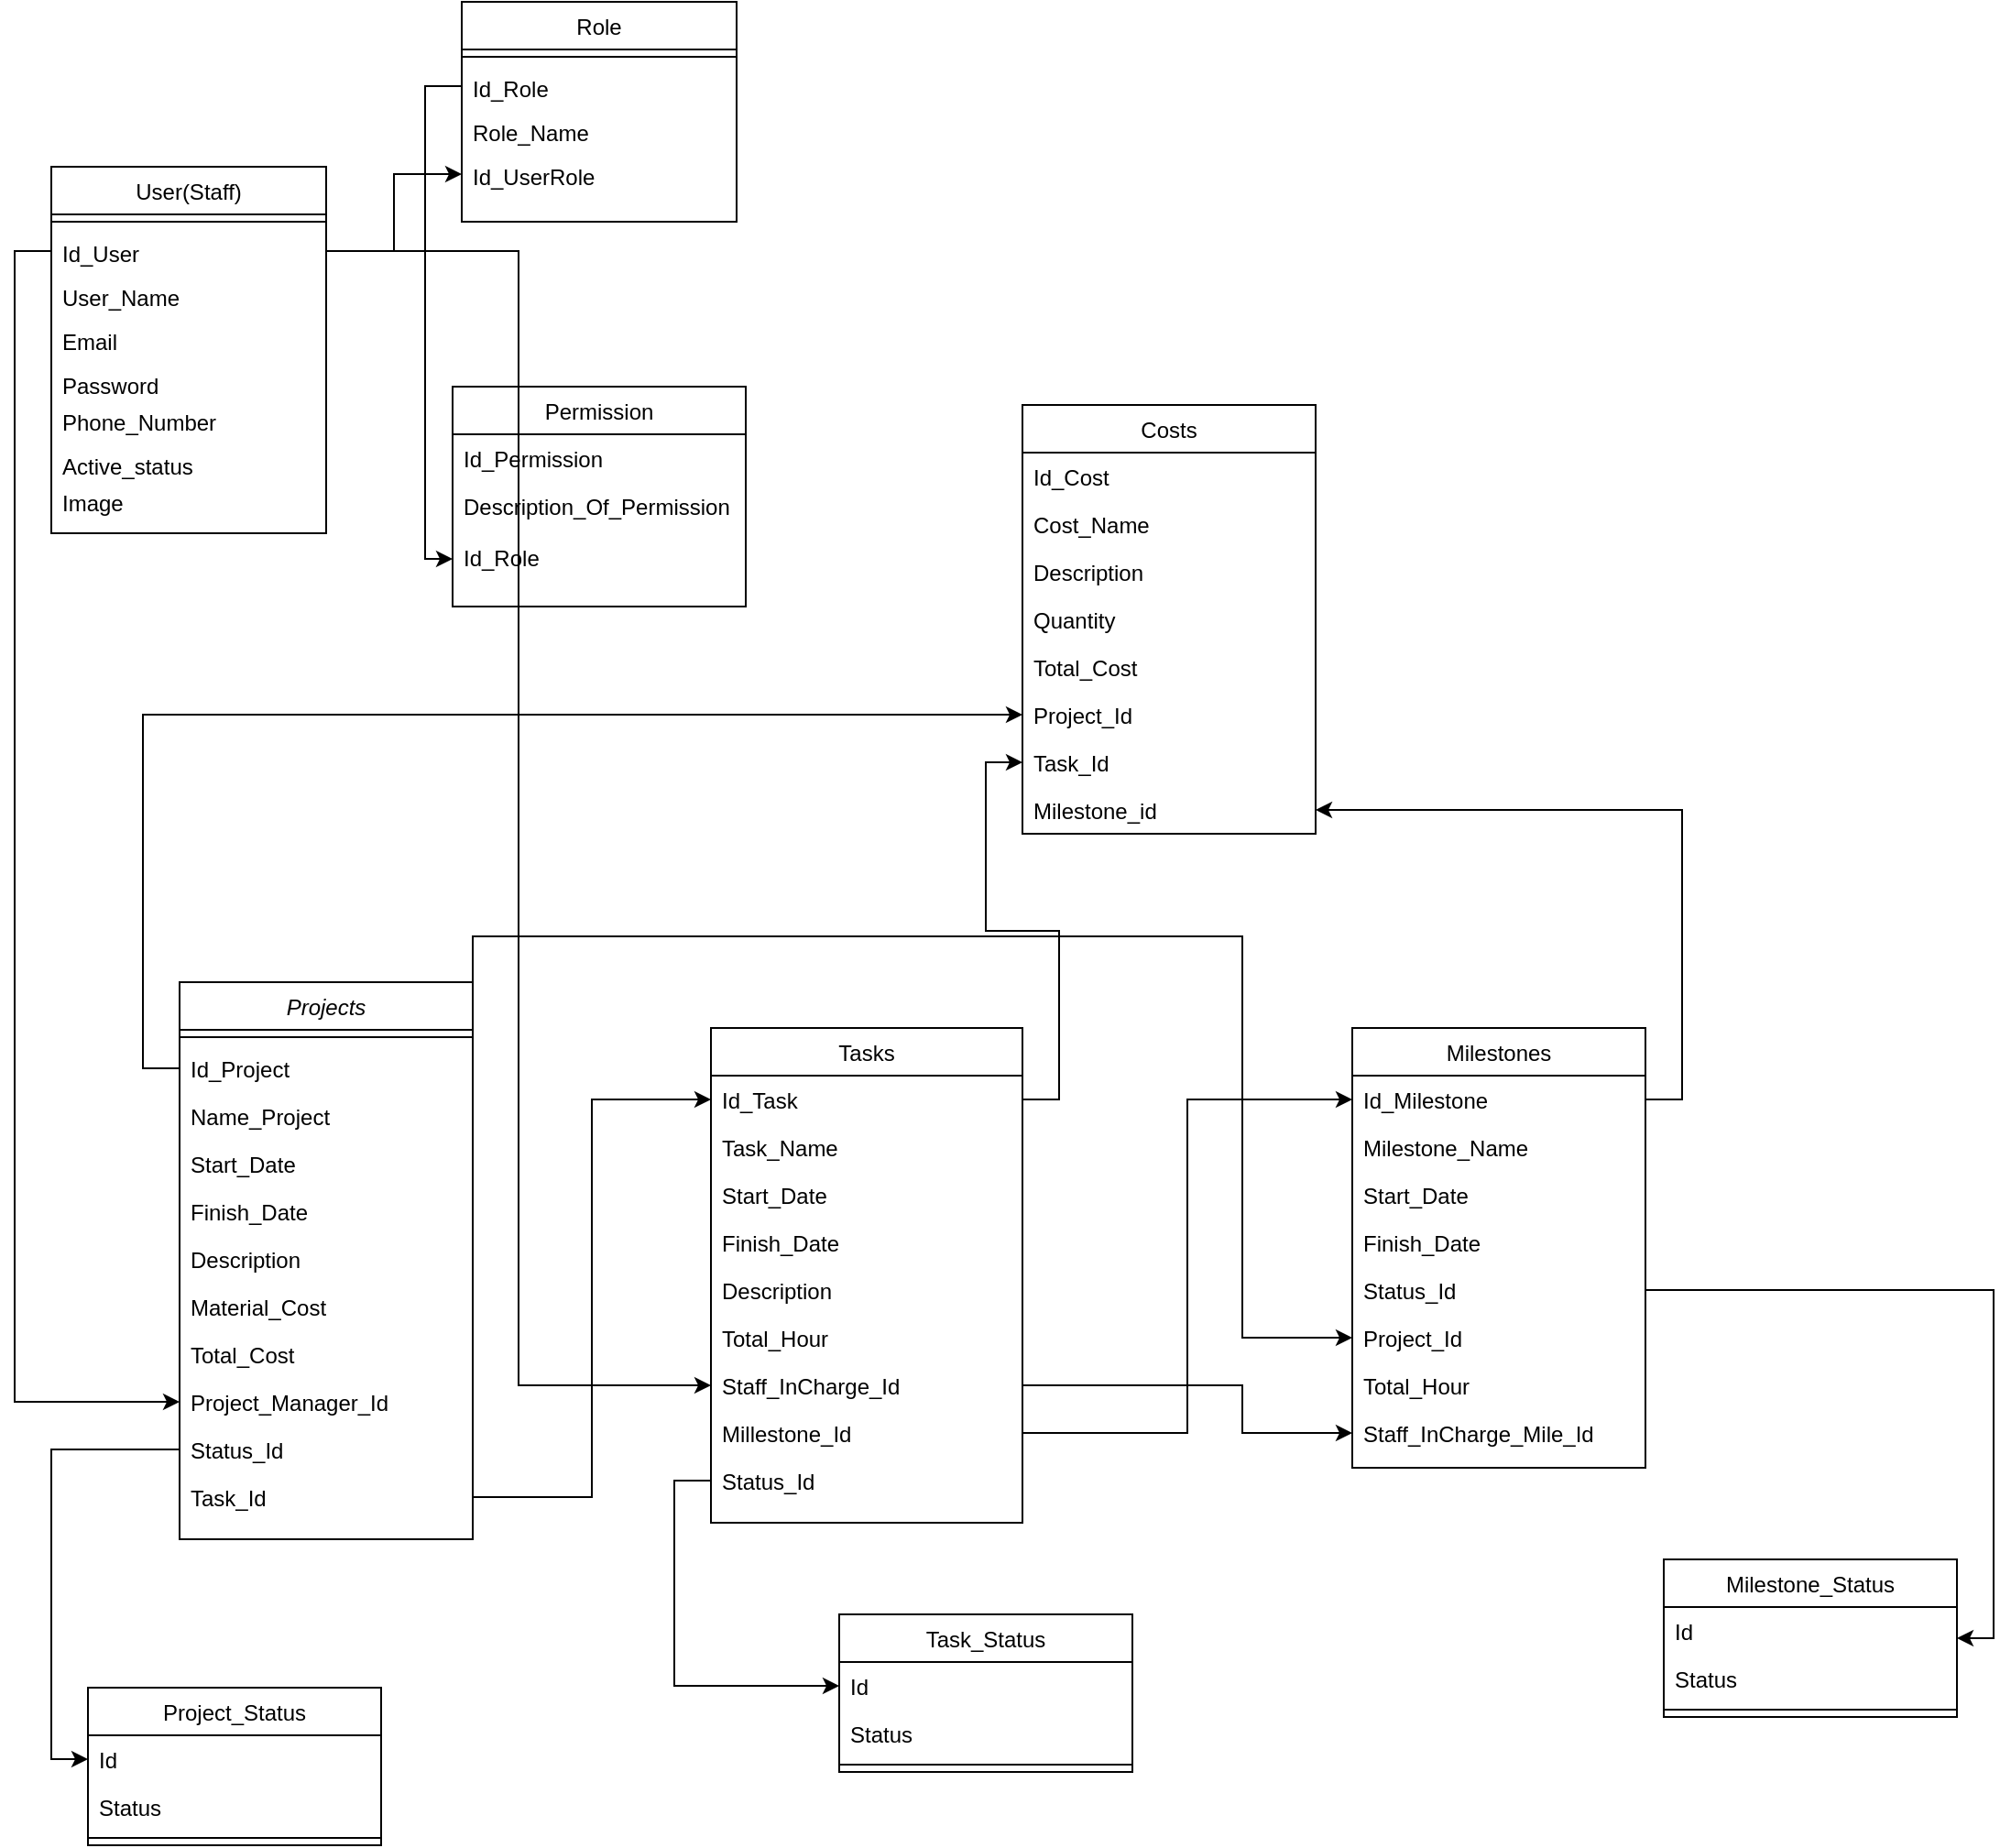 <mxfile version="20.8.20" type="github">
  <diagram id="C5RBs43oDa-KdzZeNtuy" name="Page-1">
    <mxGraphModel dx="1193" dy="779" grid="1" gridSize="10" guides="1" tooltips="1" connect="1" arrows="1" fold="1" page="1" pageScale="1" pageWidth="827" pageHeight="1169" math="0" shadow="0">
      <root>
        <mxCell id="WIyWlLk6GJQsqaUBKTNV-0" />
        <mxCell id="WIyWlLk6GJQsqaUBKTNV-1" parent="WIyWlLk6GJQsqaUBKTNV-0" />
        <mxCell id="zkfFHV4jXpPFQw0GAbJ--0" value="Projects" style="swimlane;fontStyle=2;align=center;verticalAlign=top;childLayout=stackLayout;horizontal=1;startSize=26;horizontalStack=0;resizeParent=1;resizeLast=0;collapsible=1;marginBottom=0;rounded=0;shadow=0;strokeWidth=1;" parent="WIyWlLk6GJQsqaUBKTNV-1" vertex="1">
          <mxGeometry x="110" y="585" width="160" height="304" as="geometry">
            <mxRectangle x="230" y="140" width="160" height="26" as="alternateBounds" />
          </mxGeometry>
        </mxCell>
        <mxCell id="zkfFHV4jXpPFQw0GAbJ--4" value="" style="line;html=1;strokeWidth=1;align=left;verticalAlign=middle;spacingTop=-1;spacingLeft=3;spacingRight=3;rotatable=0;labelPosition=right;points=[];portConstraint=eastwest;" parent="zkfFHV4jXpPFQw0GAbJ--0" vertex="1">
          <mxGeometry y="26" width="160" height="8" as="geometry" />
        </mxCell>
        <mxCell id="zkfFHV4jXpPFQw0GAbJ--5" value="Id_Project&#xa;" style="text;align=left;verticalAlign=top;spacingLeft=4;spacingRight=4;overflow=hidden;rotatable=0;points=[[0,0.5],[1,0.5]];portConstraint=eastwest;" parent="zkfFHV4jXpPFQw0GAbJ--0" vertex="1">
          <mxGeometry y="34" width="160" height="26" as="geometry" />
        </mxCell>
        <mxCell id="kWdFiJYXS9RgGYIFdmxV-0" value="Name_Project" style="text;align=left;verticalAlign=top;spacingLeft=4;spacingRight=4;overflow=hidden;rotatable=0;points=[[0,0.5],[1,0.5]];portConstraint=eastwest;" vertex="1" parent="zkfFHV4jXpPFQw0GAbJ--0">
          <mxGeometry y="60" width="160" height="26" as="geometry" />
        </mxCell>
        <mxCell id="kWdFiJYXS9RgGYIFdmxV-1" value="Start_Date" style="text;align=left;verticalAlign=top;spacingLeft=4;spacingRight=4;overflow=hidden;rotatable=0;points=[[0,0.5],[1,0.5]];portConstraint=eastwest;" vertex="1" parent="zkfFHV4jXpPFQw0GAbJ--0">
          <mxGeometry y="86" width="160" height="26" as="geometry" />
        </mxCell>
        <mxCell id="kWdFiJYXS9RgGYIFdmxV-4" value="Finish_Date" style="text;align=left;verticalAlign=top;spacingLeft=4;spacingRight=4;overflow=hidden;rotatable=0;points=[[0,0.5],[1,0.5]];portConstraint=eastwest;" vertex="1" parent="zkfFHV4jXpPFQw0GAbJ--0">
          <mxGeometry y="112" width="160" height="26" as="geometry" />
        </mxCell>
        <mxCell id="kWdFiJYXS9RgGYIFdmxV-20" value="Description&#xa;" style="text;align=left;verticalAlign=top;spacingLeft=4;spacingRight=4;overflow=hidden;rotatable=0;points=[[0,0.5],[1,0.5]];portConstraint=eastwest;" vertex="1" parent="zkfFHV4jXpPFQw0GAbJ--0">
          <mxGeometry y="138" width="160" height="26" as="geometry" />
        </mxCell>
        <mxCell id="kWdFiJYXS9RgGYIFdmxV-53" value="Material_Cost" style="text;align=left;verticalAlign=top;spacingLeft=4;spacingRight=4;overflow=hidden;rotatable=0;points=[[0,0.5],[1,0.5]];portConstraint=eastwest;" vertex="1" parent="zkfFHV4jXpPFQw0GAbJ--0">
          <mxGeometry y="164" width="160" height="26" as="geometry" />
        </mxCell>
        <mxCell id="kWdFiJYXS9RgGYIFdmxV-47" value="Total_Cost" style="text;align=left;verticalAlign=top;spacingLeft=4;spacingRight=4;overflow=hidden;rotatable=0;points=[[0,0.5],[1,0.5]];portConstraint=eastwest;" vertex="1" parent="zkfFHV4jXpPFQw0GAbJ--0">
          <mxGeometry y="190" width="160" height="26" as="geometry" />
        </mxCell>
        <mxCell id="kWdFiJYXS9RgGYIFdmxV-3" value="Project_Manager_Id&#xa;" style="text;align=left;verticalAlign=top;spacingLeft=4;spacingRight=4;overflow=hidden;rotatable=0;points=[[0,0.5],[1,0.5]];portConstraint=eastwest;" vertex="1" parent="zkfFHV4jXpPFQw0GAbJ--0">
          <mxGeometry y="216" width="160" height="26" as="geometry" />
        </mxCell>
        <mxCell id="kWdFiJYXS9RgGYIFdmxV-11" value="Status_Id" style="text;align=left;verticalAlign=top;spacingLeft=4;spacingRight=4;overflow=hidden;rotatable=0;points=[[0,0.5],[1,0.5]];portConstraint=eastwest;" vertex="1" parent="zkfFHV4jXpPFQw0GAbJ--0">
          <mxGeometry y="242" width="160" height="26" as="geometry" />
        </mxCell>
        <mxCell id="kWdFiJYXS9RgGYIFdmxV-18" value="Task_Id" style="text;align=left;verticalAlign=top;spacingLeft=4;spacingRight=4;overflow=hidden;rotatable=0;points=[[0,0.5],[1,0.5]];portConstraint=eastwest;" vertex="1" parent="zkfFHV4jXpPFQw0GAbJ--0">
          <mxGeometry y="268" width="160" height="26" as="geometry" />
        </mxCell>
        <mxCell id="zkfFHV4jXpPFQw0GAbJ--13" value="User(Staff)&#xa;" style="swimlane;fontStyle=0;align=center;verticalAlign=top;childLayout=stackLayout;horizontal=1;startSize=26;horizontalStack=0;resizeParent=1;resizeLast=0;collapsible=1;marginBottom=0;rounded=0;shadow=0;strokeWidth=1;" parent="WIyWlLk6GJQsqaUBKTNV-1" vertex="1">
          <mxGeometry x="40" y="140" width="150" height="200" as="geometry">
            <mxRectangle x="340" y="380" width="170" height="26" as="alternateBounds" />
          </mxGeometry>
        </mxCell>
        <mxCell id="zkfFHV4jXpPFQw0GAbJ--15" value="" style="line;html=1;strokeWidth=1;align=left;verticalAlign=middle;spacingTop=-1;spacingLeft=3;spacingRight=3;rotatable=0;labelPosition=right;points=[];portConstraint=eastwest;" parent="zkfFHV4jXpPFQw0GAbJ--13" vertex="1">
          <mxGeometry y="26" width="150" height="8" as="geometry" />
        </mxCell>
        <mxCell id="zkfFHV4jXpPFQw0GAbJ--14" value="Id_User" style="text;align=left;verticalAlign=top;spacingLeft=4;spacingRight=4;overflow=hidden;rotatable=0;points=[[0,0.5],[1,0.5]];portConstraint=eastwest;" parent="zkfFHV4jXpPFQw0GAbJ--13" vertex="1">
          <mxGeometry y="34" width="150" height="24" as="geometry" />
        </mxCell>
        <mxCell id="kWdFiJYXS9RgGYIFdmxV-13" value="User_Name" style="text;align=left;verticalAlign=top;spacingLeft=4;spacingRight=4;overflow=hidden;rotatable=0;points=[[0,0.5],[1,0.5]];portConstraint=eastwest;" vertex="1" parent="zkfFHV4jXpPFQw0GAbJ--13">
          <mxGeometry y="58" width="150" height="24" as="geometry" />
        </mxCell>
        <mxCell id="kWdFiJYXS9RgGYIFdmxV-14" value="Email" style="text;align=left;verticalAlign=top;spacingLeft=4;spacingRight=4;overflow=hidden;rotatable=0;points=[[0,0.5],[1,0.5]];portConstraint=eastwest;" vertex="1" parent="zkfFHV4jXpPFQw0GAbJ--13">
          <mxGeometry y="82" width="150" height="24" as="geometry" />
        </mxCell>
        <mxCell id="kWdFiJYXS9RgGYIFdmxV-46" value="Password&#xa;" style="text;align=left;verticalAlign=top;spacingLeft=4;spacingRight=4;overflow=hidden;rotatable=0;points=[[0,0.5],[1,0.5]];portConstraint=eastwest;" vertex="1" parent="zkfFHV4jXpPFQw0GAbJ--13">
          <mxGeometry y="106" width="150" height="20" as="geometry" />
        </mxCell>
        <mxCell id="kWdFiJYXS9RgGYIFdmxV-15" value="Phone_Number&#xa;" style="text;align=left;verticalAlign=top;spacingLeft=4;spacingRight=4;overflow=hidden;rotatable=0;points=[[0,0.5],[1,0.5]];portConstraint=eastwest;" vertex="1" parent="zkfFHV4jXpPFQw0GAbJ--13">
          <mxGeometry y="126" width="150" height="24" as="geometry" />
        </mxCell>
        <mxCell id="kWdFiJYXS9RgGYIFdmxV-23" value="Active_status&#xa;" style="text;align=left;verticalAlign=top;spacingLeft=4;spacingRight=4;overflow=hidden;rotatable=0;points=[[0,0.5],[1,0.5]];portConstraint=eastwest;" vertex="1" parent="zkfFHV4jXpPFQw0GAbJ--13">
          <mxGeometry y="150" width="150" height="20" as="geometry" />
        </mxCell>
        <mxCell id="kWdFiJYXS9RgGYIFdmxV-45" value="Image" style="text;align=left;verticalAlign=top;spacingLeft=4;spacingRight=4;overflow=hidden;rotatable=0;points=[[0,0.5],[1,0.5]];portConstraint=eastwest;" vertex="1" parent="zkfFHV4jXpPFQw0GAbJ--13">
          <mxGeometry y="170" width="150" height="20" as="geometry" />
        </mxCell>
        <mxCell id="zkfFHV4jXpPFQw0GAbJ--17" value="Tasks&#xa;" style="swimlane;fontStyle=0;align=center;verticalAlign=top;childLayout=stackLayout;horizontal=1;startSize=26;horizontalStack=0;resizeParent=1;resizeLast=0;collapsible=1;marginBottom=0;rounded=0;shadow=0;strokeWidth=1;" parent="WIyWlLk6GJQsqaUBKTNV-1" vertex="1">
          <mxGeometry x="400" y="610" width="170" height="270" as="geometry">
            <mxRectangle x="550" y="140" width="160" height="26" as="alternateBounds" />
          </mxGeometry>
        </mxCell>
        <mxCell id="zkfFHV4jXpPFQw0GAbJ--18" value="Id_Task&#xa;" style="text;align=left;verticalAlign=top;spacingLeft=4;spacingRight=4;overflow=hidden;rotatable=0;points=[[0,0.5],[1,0.5]];portConstraint=eastwest;" parent="zkfFHV4jXpPFQw0GAbJ--17" vertex="1">
          <mxGeometry y="26" width="170" height="26" as="geometry" />
        </mxCell>
        <mxCell id="zkfFHV4jXpPFQw0GAbJ--19" value="Task_Name" style="text;align=left;verticalAlign=top;spacingLeft=4;spacingRight=4;overflow=hidden;rotatable=0;points=[[0,0.5],[1,0.5]];portConstraint=eastwest;rounded=0;shadow=0;html=0;" parent="zkfFHV4jXpPFQw0GAbJ--17" vertex="1">
          <mxGeometry y="52" width="170" height="26" as="geometry" />
        </mxCell>
        <mxCell id="zkfFHV4jXpPFQw0GAbJ--24" value="Start_Date" style="text;align=left;verticalAlign=top;spacingLeft=4;spacingRight=4;overflow=hidden;rotatable=0;points=[[0,0.5],[1,0.5]];portConstraint=eastwest;" parent="zkfFHV4jXpPFQw0GAbJ--17" vertex="1">
          <mxGeometry y="78" width="170" height="26" as="geometry" />
        </mxCell>
        <mxCell id="zkfFHV4jXpPFQw0GAbJ--25" value="Finish_Date" style="text;align=left;verticalAlign=top;spacingLeft=4;spacingRight=4;overflow=hidden;rotatable=0;points=[[0,0.5],[1,0.5]];portConstraint=eastwest;" parent="zkfFHV4jXpPFQw0GAbJ--17" vertex="1">
          <mxGeometry y="104" width="170" height="26" as="geometry" />
        </mxCell>
        <mxCell id="kWdFiJYXS9RgGYIFdmxV-19" value="Description&#xa;" style="text;align=left;verticalAlign=top;spacingLeft=4;spacingRight=4;overflow=hidden;rotatable=0;points=[[0,0.5],[1,0.5]];portConstraint=eastwest;" vertex="1" parent="zkfFHV4jXpPFQw0GAbJ--17">
          <mxGeometry y="130" width="170" height="26" as="geometry" />
        </mxCell>
        <mxCell id="kWdFiJYXS9RgGYIFdmxV-51" value="Total_Hour" style="text;align=left;verticalAlign=top;spacingLeft=4;spacingRight=4;overflow=hidden;rotatable=0;points=[[0,0.5],[1,0.5]];portConstraint=eastwest;" vertex="1" parent="zkfFHV4jXpPFQw0GAbJ--17">
          <mxGeometry y="156" width="170" height="26" as="geometry" />
        </mxCell>
        <mxCell id="zkfFHV4jXpPFQw0GAbJ--22" value="Staff_InCharge_Id" style="text;align=left;verticalAlign=top;spacingLeft=4;spacingRight=4;overflow=hidden;rotatable=0;points=[[0,0.5],[1,0.5]];portConstraint=eastwest;rounded=0;shadow=0;html=0;" parent="zkfFHV4jXpPFQw0GAbJ--17" vertex="1">
          <mxGeometry y="182" width="170" height="26" as="geometry" />
        </mxCell>
        <mxCell id="kWdFiJYXS9RgGYIFdmxV-22" value="Millestone_Id" style="text;align=left;verticalAlign=top;spacingLeft=4;spacingRight=4;overflow=hidden;rotatable=0;points=[[0,0.5],[1,0.5]];portConstraint=eastwest;" vertex="1" parent="zkfFHV4jXpPFQw0GAbJ--17">
          <mxGeometry y="208" width="170" height="26" as="geometry" />
        </mxCell>
        <mxCell id="zkfFHV4jXpPFQw0GAbJ--21" value="Status_Id" style="text;align=left;verticalAlign=top;spacingLeft=4;spacingRight=4;overflow=hidden;rotatable=0;points=[[0,0.5],[1,0.5]];portConstraint=eastwest;rounded=0;shadow=0;html=0;" parent="zkfFHV4jXpPFQw0GAbJ--17" vertex="1">
          <mxGeometry y="234" width="170" height="26" as="geometry" />
        </mxCell>
        <mxCell id="kWdFiJYXS9RgGYIFdmxV-5" value="Project_Status" style="swimlane;fontStyle=0;align=center;verticalAlign=top;childLayout=stackLayout;horizontal=1;startSize=26;horizontalStack=0;resizeParent=1;resizeLast=0;collapsible=1;marginBottom=0;rounded=0;shadow=0;strokeWidth=1;" vertex="1" parent="WIyWlLk6GJQsqaUBKTNV-1">
          <mxGeometry x="60" y="970" width="160" height="86" as="geometry">
            <mxRectangle x="130" y="380" width="160" height="26" as="alternateBounds" />
          </mxGeometry>
        </mxCell>
        <mxCell id="kWdFiJYXS9RgGYIFdmxV-6" value="Id" style="text;align=left;verticalAlign=top;spacingLeft=4;spacingRight=4;overflow=hidden;rotatable=0;points=[[0,0.5],[1,0.5]];portConstraint=eastwest;" vertex="1" parent="kWdFiJYXS9RgGYIFdmxV-5">
          <mxGeometry y="26" width="160" height="26" as="geometry" />
        </mxCell>
        <mxCell id="kWdFiJYXS9RgGYIFdmxV-7" value="Status" style="text;align=left;verticalAlign=top;spacingLeft=4;spacingRight=4;overflow=hidden;rotatable=0;points=[[0,0.5],[1,0.5]];portConstraint=eastwest;rounded=0;shadow=0;html=0;" vertex="1" parent="kWdFiJYXS9RgGYIFdmxV-5">
          <mxGeometry y="52" width="160" height="26" as="geometry" />
        </mxCell>
        <mxCell id="kWdFiJYXS9RgGYIFdmxV-8" value="" style="line;html=1;strokeWidth=1;align=left;verticalAlign=middle;spacingTop=-1;spacingLeft=3;spacingRight=3;rotatable=0;labelPosition=right;points=[];portConstraint=eastwest;" vertex="1" parent="kWdFiJYXS9RgGYIFdmxV-5">
          <mxGeometry y="78" width="160" height="8" as="geometry" />
        </mxCell>
        <mxCell id="kWdFiJYXS9RgGYIFdmxV-24" value="Role" style="swimlane;fontStyle=0;align=center;verticalAlign=top;childLayout=stackLayout;horizontal=1;startSize=26;horizontalStack=0;resizeParent=1;resizeLast=0;collapsible=1;marginBottom=0;rounded=0;shadow=0;strokeWidth=1;" vertex="1" parent="WIyWlLk6GJQsqaUBKTNV-1">
          <mxGeometry x="264" y="50" width="150" height="120" as="geometry">
            <mxRectangle x="340" y="380" width="170" height="26" as="alternateBounds" />
          </mxGeometry>
        </mxCell>
        <mxCell id="kWdFiJYXS9RgGYIFdmxV-25" value="" style="line;html=1;strokeWidth=1;align=left;verticalAlign=middle;spacingTop=-1;spacingLeft=3;spacingRight=3;rotatable=0;labelPosition=right;points=[];portConstraint=eastwest;" vertex="1" parent="kWdFiJYXS9RgGYIFdmxV-24">
          <mxGeometry y="26" width="150" height="8" as="geometry" />
        </mxCell>
        <mxCell id="kWdFiJYXS9RgGYIFdmxV-26" value="Id_Role" style="text;align=left;verticalAlign=top;spacingLeft=4;spacingRight=4;overflow=hidden;rotatable=0;points=[[0,0.5],[1,0.5]];portConstraint=eastwest;" vertex="1" parent="kWdFiJYXS9RgGYIFdmxV-24">
          <mxGeometry y="34" width="150" height="24" as="geometry" />
        </mxCell>
        <mxCell id="kWdFiJYXS9RgGYIFdmxV-27" value="Role_Name" style="text;align=left;verticalAlign=top;spacingLeft=4;spacingRight=4;overflow=hidden;rotatable=0;points=[[0,0.5],[1,0.5]];portConstraint=eastwest;" vertex="1" parent="kWdFiJYXS9RgGYIFdmxV-24">
          <mxGeometry y="58" width="150" height="24" as="geometry" />
        </mxCell>
        <mxCell id="kWdFiJYXS9RgGYIFdmxV-28" value="Id_UserRole" style="text;align=left;verticalAlign=top;spacingLeft=4;spacingRight=4;overflow=hidden;rotatable=0;points=[[0,0.5],[1,0.5]];portConstraint=eastwest;" vertex="1" parent="kWdFiJYXS9RgGYIFdmxV-24">
          <mxGeometry y="82" width="150" height="24" as="geometry" />
        </mxCell>
        <mxCell id="kWdFiJYXS9RgGYIFdmxV-39" value="Permission" style="swimlane;fontStyle=0;align=center;verticalAlign=top;childLayout=stackLayout;horizontal=1;startSize=26;horizontalStack=0;resizeParent=1;resizeLast=0;collapsible=1;marginBottom=0;rounded=0;shadow=0;strokeWidth=1;" vertex="1" parent="WIyWlLk6GJQsqaUBKTNV-1">
          <mxGeometry x="259" y="260" width="160" height="120" as="geometry">
            <mxRectangle x="130" y="380" width="160" height="26" as="alternateBounds" />
          </mxGeometry>
        </mxCell>
        <mxCell id="kWdFiJYXS9RgGYIFdmxV-40" value="Id_Permission" style="text;align=left;verticalAlign=top;spacingLeft=4;spacingRight=4;overflow=hidden;rotatable=0;points=[[0,0.5],[1,0.5]];portConstraint=eastwest;" vertex="1" parent="kWdFiJYXS9RgGYIFdmxV-39">
          <mxGeometry y="26" width="160" height="26" as="geometry" />
        </mxCell>
        <mxCell id="kWdFiJYXS9RgGYIFdmxV-41" value="Description_Of_Permission" style="text;align=left;verticalAlign=top;spacingLeft=4;spacingRight=4;overflow=hidden;rotatable=0;points=[[0,0.5],[1,0.5]];portConstraint=eastwest;rounded=0;shadow=0;html=0;" vertex="1" parent="kWdFiJYXS9RgGYIFdmxV-39">
          <mxGeometry y="52" width="160" height="28" as="geometry" />
        </mxCell>
        <mxCell id="kWdFiJYXS9RgGYIFdmxV-43" value="Id_Role&#xa;" style="text;align=left;verticalAlign=top;spacingLeft=4;spacingRight=4;overflow=hidden;rotatable=0;points=[[0,0.5],[1,0.5]];portConstraint=eastwest;rounded=0;shadow=0;html=0;" vertex="1" parent="kWdFiJYXS9RgGYIFdmxV-39">
          <mxGeometry y="80" width="160" height="28" as="geometry" />
        </mxCell>
        <mxCell id="kWdFiJYXS9RgGYIFdmxV-54" value="Milestones" style="swimlane;fontStyle=0;align=center;verticalAlign=top;childLayout=stackLayout;horizontal=1;startSize=26;horizontalStack=0;resizeParent=1;resizeLast=0;collapsible=1;marginBottom=0;rounded=0;shadow=0;strokeWidth=1;" vertex="1" parent="WIyWlLk6GJQsqaUBKTNV-1">
          <mxGeometry x="750" y="610" width="160" height="240" as="geometry">
            <mxRectangle x="130" y="380" width="160" height="26" as="alternateBounds" />
          </mxGeometry>
        </mxCell>
        <mxCell id="kWdFiJYXS9RgGYIFdmxV-55" value="Id_Milestone" style="text;align=left;verticalAlign=top;spacingLeft=4;spacingRight=4;overflow=hidden;rotatable=0;points=[[0,0.5],[1,0.5]];portConstraint=eastwest;" vertex="1" parent="kWdFiJYXS9RgGYIFdmxV-54">
          <mxGeometry y="26" width="160" height="26" as="geometry" />
        </mxCell>
        <mxCell id="kWdFiJYXS9RgGYIFdmxV-56" value="Milestone_Name" style="text;align=left;verticalAlign=top;spacingLeft=4;spacingRight=4;overflow=hidden;rotatable=0;points=[[0,0.5],[1,0.5]];portConstraint=eastwest;rounded=0;shadow=0;html=0;" vertex="1" parent="kWdFiJYXS9RgGYIFdmxV-54">
          <mxGeometry y="52" width="160" height="26" as="geometry" />
        </mxCell>
        <mxCell id="kWdFiJYXS9RgGYIFdmxV-58" value="Start_Date" style="text;align=left;verticalAlign=top;spacingLeft=4;spacingRight=4;overflow=hidden;rotatable=0;points=[[0,0.5],[1,0.5]];portConstraint=eastwest;rounded=0;shadow=0;html=0;" vertex="1" parent="kWdFiJYXS9RgGYIFdmxV-54">
          <mxGeometry y="78" width="160" height="26" as="geometry" />
        </mxCell>
        <mxCell id="kWdFiJYXS9RgGYIFdmxV-60" value="Finish_Date" style="text;align=left;verticalAlign=top;spacingLeft=4;spacingRight=4;overflow=hidden;rotatable=0;points=[[0,0.5],[1,0.5]];portConstraint=eastwest;rounded=0;shadow=0;html=0;" vertex="1" parent="kWdFiJYXS9RgGYIFdmxV-54">
          <mxGeometry y="104" width="160" height="26" as="geometry" />
        </mxCell>
        <mxCell id="kWdFiJYXS9RgGYIFdmxV-61" value="Status_Id" style="text;align=left;verticalAlign=top;spacingLeft=4;spacingRight=4;overflow=hidden;rotatable=0;points=[[0,0.5],[1,0.5]];portConstraint=eastwest;rounded=0;shadow=0;html=0;" vertex="1" parent="kWdFiJYXS9RgGYIFdmxV-54">
          <mxGeometry y="130" width="160" height="26" as="geometry" />
        </mxCell>
        <mxCell id="kWdFiJYXS9RgGYIFdmxV-62" value="Project_Id" style="text;align=left;verticalAlign=top;spacingLeft=4;spacingRight=4;overflow=hidden;rotatable=0;points=[[0,0.5],[1,0.5]];portConstraint=eastwest;rounded=0;shadow=0;html=0;" vertex="1" parent="kWdFiJYXS9RgGYIFdmxV-54">
          <mxGeometry y="156" width="160" height="26" as="geometry" />
        </mxCell>
        <mxCell id="kWdFiJYXS9RgGYIFdmxV-63" value="Total_Hour" style="text;align=left;verticalAlign=top;spacingLeft=4;spacingRight=4;overflow=hidden;rotatable=0;points=[[0,0.5],[1,0.5]];portConstraint=eastwest;rounded=0;shadow=0;html=0;" vertex="1" parent="kWdFiJYXS9RgGYIFdmxV-54">
          <mxGeometry y="182" width="160" height="26" as="geometry" />
        </mxCell>
        <mxCell id="kWdFiJYXS9RgGYIFdmxV-95" value="Staff_InCharge_Mile_Id" style="text;align=left;verticalAlign=top;spacingLeft=4;spacingRight=4;overflow=hidden;rotatable=0;points=[[0,0.5],[1,0.5]];portConstraint=eastwest;rounded=0;shadow=0;html=0;" vertex="1" parent="kWdFiJYXS9RgGYIFdmxV-54">
          <mxGeometry y="208" width="160" height="26" as="geometry" />
        </mxCell>
        <mxCell id="kWdFiJYXS9RgGYIFdmxV-65" value="Costs" style="swimlane;fontStyle=0;align=center;verticalAlign=top;childLayout=stackLayout;horizontal=1;startSize=26;horizontalStack=0;resizeParent=1;resizeLast=0;collapsible=1;marginBottom=0;rounded=0;shadow=0;strokeWidth=1;" vertex="1" parent="WIyWlLk6GJQsqaUBKTNV-1">
          <mxGeometry x="570" y="270" width="160" height="234" as="geometry">
            <mxRectangle x="130" y="380" width="160" height="26" as="alternateBounds" />
          </mxGeometry>
        </mxCell>
        <mxCell id="kWdFiJYXS9RgGYIFdmxV-66" value="Id_Cost" style="text;align=left;verticalAlign=top;spacingLeft=4;spacingRight=4;overflow=hidden;rotatable=0;points=[[0,0.5],[1,0.5]];portConstraint=eastwest;" vertex="1" parent="kWdFiJYXS9RgGYIFdmxV-65">
          <mxGeometry y="26" width="160" height="26" as="geometry" />
        </mxCell>
        <mxCell id="kWdFiJYXS9RgGYIFdmxV-67" value="Cost_Name" style="text;align=left;verticalAlign=top;spacingLeft=4;spacingRight=4;overflow=hidden;rotatable=0;points=[[0,0.5],[1,0.5]];portConstraint=eastwest;rounded=0;shadow=0;html=0;" vertex="1" parent="kWdFiJYXS9RgGYIFdmxV-65">
          <mxGeometry y="52" width="160" height="26" as="geometry" />
        </mxCell>
        <mxCell id="kWdFiJYXS9RgGYIFdmxV-68" value="Description" style="text;align=left;verticalAlign=top;spacingLeft=4;spacingRight=4;overflow=hidden;rotatable=0;points=[[0,0.5],[1,0.5]];portConstraint=eastwest;rounded=0;shadow=0;html=0;" vertex="1" parent="kWdFiJYXS9RgGYIFdmxV-65">
          <mxGeometry y="78" width="160" height="26" as="geometry" />
        </mxCell>
        <mxCell id="kWdFiJYXS9RgGYIFdmxV-69" value="Quantity" style="text;align=left;verticalAlign=top;spacingLeft=4;spacingRight=4;overflow=hidden;rotatable=0;points=[[0,0.5],[1,0.5]];portConstraint=eastwest;rounded=0;shadow=0;html=0;" vertex="1" parent="kWdFiJYXS9RgGYIFdmxV-65">
          <mxGeometry y="104" width="160" height="26" as="geometry" />
        </mxCell>
        <mxCell id="kWdFiJYXS9RgGYIFdmxV-70" value="Total_Cost" style="text;align=left;verticalAlign=top;spacingLeft=4;spacingRight=4;overflow=hidden;rotatable=0;points=[[0,0.5],[1,0.5]];portConstraint=eastwest;rounded=0;shadow=0;html=0;" vertex="1" parent="kWdFiJYXS9RgGYIFdmxV-65">
          <mxGeometry y="130" width="160" height="26" as="geometry" />
        </mxCell>
        <mxCell id="kWdFiJYXS9RgGYIFdmxV-71" value="Project_Id" style="text;align=left;verticalAlign=top;spacingLeft=4;spacingRight=4;overflow=hidden;rotatable=0;points=[[0,0.5],[1,0.5]];portConstraint=eastwest;rounded=0;shadow=0;html=0;" vertex="1" parent="kWdFiJYXS9RgGYIFdmxV-65">
          <mxGeometry y="156" width="160" height="26" as="geometry" />
        </mxCell>
        <mxCell id="kWdFiJYXS9RgGYIFdmxV-103" value="Task_Id" style="text;align=left;verticalAlign=top;spacingLeft=4;spacingRight=4;overflow=hidden;rotatable=0;points=[[0,0.5],[1,0.5]];portConstraint=eastwest;rounded=0;shadow=0;html=0;" vertex="1" parent="kWdFiJYXS9RgGYIFdmxV-65">
          <mxGeometry y="182" width="160" height="26" as="geometry" />
        </mxCell>
        <mxCell id="kWdFiJYXS9RgGYIFdmxV-72" value="Milestone_id" style="text;align=left;verticalAlign=top;spacingLeft=4;spacingRight=4;overflow=hidden;rotatable=0;points=[[0,0.5],[1,0.5]];portConstraint=eastwest;rounded=0;shadow=0;html=0;" vertex="1" parent="kWdFiJYXS9RgGYIFdmxV-65">
          <mxGeometry y="208" width="160" height="26" as="geometry" />
        </mxCell>
        <mxCell id="kWdFiJYXS9RgGYIFdmxV-79" value="Task_Status" style="swimlane;fontStyle=0;align=center;verticalAlign=top;childLayout=stackLayout;horizontal=1;startSize=26;horizontalStack=0;resizeParent=1;resizeLast=0;collapsible=1;marginBottom=0;rounded=0;shadow=0;strokeWidth=1;" vertex="1" parent="WIyWlLk6GJQsqaUBKTNV-1">
          <mxGeometry x="470" y="930" width="160" height="86" as="geometry">
            <mxRectangle x="130" y="380" width="160" height="26" as="alternateBounds" />
          </mxGeometry>
        </mxCell>
        <mxCell id="kWdFiJYXS9RgGYIFdmxV-80" value="Id" style="text;align=left;verticalAlign=top;spacingLeft=4;spacingRight=4;overflow=hidden;rotatable=0;points=[[0,0.5],[1,0.5]];portConstraint=eastwest;" vertex="1" parent="kWdFiJYXS9RgGYIFdmxV-79">
          <mxGeometry y="26" width="160" height="26" as="geometry" />
        </mxCell>
        <mxCell id="kWdFiJYXS9RgGYIFdmxV-81" value="Status" style="text;align=left;verticalAlign=top;spacingLeft=4;spacingRight=4;overflow=hidden;rotatable=0;points=[[0,0.5],[1,0.5]];portConstraint=eastwest;rounded=0;shadow=0;html=0;" vertex="1" parent="kWdFiJYXS9RgGYIFdmxV-79">
          <mxGeometry y="52" width="160" height="26" as="geometry" />
        </mxCell>
        <mxCell id="kWdFiJYXS9RgGYIFdmxV-82" value="" style="line;html=1;strokeWidth=1;align=left;verticalAlign=middle;spacingTop=-1;spacingLeft=3;spacingRight=3;rotatable=0;labelPosition=right;points=[];portConstraint=eastwest;" vertex="1" parent="kWdFiJYXS9RgGYIFdmxV-79">
          <mxGeometry y="78" width="160" height="8" as="geometry" />
        </mxCell>
        <mxCell id="kWdFiJYXS9RgGYIFdmxV-83" value="Milestone_Status" style="swimlane;fontStyle=0;align=center;verticalAlign=top;childLayout=stackLayout;horizontal=1;startSize=26;horizontalStack=0;resizeParent=1;resizeLast=0;collapsible=1;marginBottom=0;rounded=0;shadow=0;strokeWidth=1;" vertex="1" parent="WIyWlLk6GJQsqaUBKTNV-1">
          <mxGeometry x="920" y="900" width="160" height="86" as="geometry">
            <mxRectangle x="130" y="380" width="160" height="26" as="alternateBounds" />
          </mxGeometry>
        </mxCell>
        <mxCell id="kWdFiJYXS9RgGYIFdmxV-84" value="Id" style="text;align=left;verticalAlign=top;spacingLeft=4;spacingRight=4;overflow=hidden;rotatable=0;points=[[0,0.5],[1,0.5]];portConstraint=eastwest;" vertex="1" parent="kWdFiJYXS9RgGYIFdmxV-83">
          <mxGeometry y="26" width="160" height="26" as="geometry" />
        </mxCell>
        <mxCell id="kWdFiJYXS9RgGYIFdmxV-85" value="Status" style="text;align=left;verticalAlign=top;spacingLeft=4;spacingRight=4;overflow=hidden;rotatable=0;points=[[0,0.5],[1,0.5]];portConstraint=eastwest;rounded=0;shadow=0;html=0;" vertex="1" parent="kWdFiJYXS9RgGYIFdmxV-83">
          <mxGeometry y="52" width="160" height="26" as="geometry" />
        </mxCell>
        <mxCell id="kWdFiJYXS9RgGYIFdmxV-86" value="" style="line;html=1;strokeWidth=1;align=left;verticalAlign=middle;spacingTop=-1;spacingLeft=3;spacingRight=3;rotatable=0;labelPosition=right;points=[];portConstraint=eastwest;" vertex="1" parent="kWdFiJYXS9RgGYIFdmxV-83">
          <mxGeometry y="78" width="160" height="8" as="geometry" />
        </mxCell>
        <mxCell id="kWdFiJYXS9RgGYIFdmxV-88" value="" style="edgeStyle=orthogonalEdgeStyle;rounded=0;orthogonalLoop=1;jettySize=auto;html=1;" edge="1" parent="WIyWlLk6GJQsqaUBKTNV-1" source="zkfFHV4jXpPFQw0GAbJ--14" target="kWdFiJYXS9RgGYIFdmxV-28">
          <mxGeometry relative="1" as="geometry" />
        </mxCell>
        <mxCell id="kWdFiJYXS9RgGYIFdmxV-89" style="edgeStyle=orthogonalEdgeStyle;rounded=0;orthogonalLoop=1;jettySize=auto;html=1;exitX=0;exitY=0.5;exitDx=0;exitDy=0;entryX=0;entryY=0.5;entryDx=0;entryDy=0;" edge="1" parent="WIyWlLk6GJQsqaUBKTNV-1" source="kWdFiJYXS9RgGYIFdmxV-26" target="kWdFiJYXS9RgGYIFdmxV-43">
          <mxGeometry relative="1" as="geometry" />
        </mxCell>
        <mxCell id="kWdFiJYXS9RgGYIFdmxV-90" style="edgeStyle=orthogonalEdgeStyle;rounded=0;orthogonalLoop=1;jettySize=auto;html=1;exitX=0;exitY=0.5;exitDx=0;exitDy=0;entryX=0;entryY=0.5;entryDx=0;entryDy=0;" edge="1" parent="WIyWlLk6GJQsqaUBKTNV-1" source="zkfFHV4jXpPFQw0GAbJ--14" target="kWdFiJYXS9RgGYIFdmxV-3">
          <mxGeometry relative="1" as="geometry" />
        </mxCell>
        <mxCell id="kWdFiJYXS9RgGYIFdmxV-91" style="edgeStyle=orthogonalEdgeStyle;rounded=0;orthogonalLoop=1;jettySize=auto;html=1;exitX=1;exitY=0.5;exitDx=0;exitDy=0;" edge="1" parent="WIyWlLk6GJQsqaUBKTNV-1" source="zkfFHV4jXpPFQw0GAbJ--14" target="zkfFHV4jXpPFQw0GAbJ--22">
          <mxGeometry relative="1" as="geometry" />
        </mxCell>
        <mxCell id="kWdFiJYXS9RgGYIFdmxV-94" style="edgeStyle=orthogonalEdgeStyle;rounded=0;orthogonalLoop=1;jettySize=auto;html=1;exitX=1;exitY=0.5;exitDx=0;exitDy=0;entryX=0;entryY=0.5;entryDx=0;entryDy=0;" edge="1" parent="WIyWlLk6GJQsqaUBKTNV-1" source="kWdFiJYXS9RgGYIFdmxV-22" target="kWdFiJYXS9RgGYIFdmxV-55">
          <mxGeometry relative="1" as="geometry" />
        </mxCell>
        <mxCell id="kWdFiJYXS9RgGYIFdmxV-96" style="edgeStyle=orthogonalEdgeStyle;rounded=0;orthogonalLoop=1;jettySize=auto;html=1;exitX=1;exitY=0.5;exitDx=0;exitDy=0;entryX=0;entryY=0.5;entryDx=0;entryDy=0;" edge="1" parent="WIyWlLk6GJQsqaUBKTNV-1" source="zkfFHV4jXpPFQw0GAbJ--22" target="kWdFiJYXS9RgGYIFdmxV-95">
          <mxGeometry relative="1" as="geometry">
            <Array as="points">
              <mxPoint x="690" y="805" />
              <mxPoint x="690" y="831" />
            </Array>
          </mxGeometry>
        </mxCell>
        <mxCell id="kWdFiJYXS9RgGYIFdmxV-97" style="edgeStyle=orthogonalEdgeStyle;rounded=0;orthogonalLoop=1;jettySize=auto;html=1;exitX=0;exitY=0.5;exitDx=0;exitDy=0;entryX=0;entryY=0.5;entryDx=0;entryDy=0;" edge="1" parent="WIyWlLk6GJQsqaUBKTNV-1" source="zkfFHV4jXpPFQw0GAbJ--21" target="kWdFiJYXS9RgGYIFdmxV-80">
          <mxGeometry relative="1" as="geometry" />
        </mxCell>
        <mxCell id="kWdFiJYXS9RgGYIFdmxV-98" style="edgeStyle=orthogonalEdgeStyle;rounded=0;orthogonalLoop=1;jettySize=auto;html=1;exitX=0;exitY=0.5;exitDx=0;exitDy=0;entryX=0;entryY=0.5;entryDx=0;entryDy=0;" edge="1" parent="WIyWlLk6GJQsqaUBKTNV-1" source="kWdFiJYXS9RgGYIFdmxV-11" target="kWdFiJYXS9RgGYIFdmxV-6">
          <mxGeometry relative="1" as="geometry" />
        </mxCell>
        <mxCell id="kWdFiJYXS9RgGYIFdmxV-100" style="edgeStyle=orthogonalEdgeStyle;rounded=0;orthogonalLoop=1;jettySize=auto;html=1;exitX=1;exitY=0.5;exitDx=0;exitDy=0;entryX=0;entryY=0.5;entryDx=0;entryDy=0;" edge="1" parent="WIyWlLk6GJQsqaUBKTNV-1" source="kWdFiJYXS9RgGYIFdmxV-18" target="zkfFHV4jXpPFQw0GAbJ--18">
          <mxGeometry relative="1" as="geometry" />
        </mxCell>
        <mxCell id="kWdFiJYXS9RgGYIFdmxV-101" style="edgeStyle=orthogonalEdgeStyle;rounded=0;orthogonalLoop=1;jettySize=auto;html=1;exitX=1;exitY=0.5;exitDx=0;exitDy=0;entryX=1;entryY=0.5;entryDx=0;entryDy=0;" edge="1" parent="WIyWlLk6GJQsqaUBKTNV-1" source="kWdFiJYXS9RgGYIFdmxV-61" target="kWdFiJYXS9RgGYIFdmxV-83">
          <mxGeometry relative="1" as="geometry" />
        </mxCell>
        <mxCell id="kWdFiJYXS9RgGYIFdmxV-102" style="edgeStyle=orthogonalEdgeStyle;rounded=0;orthogonalLoop=1;jettySize=auto;html=1;exitX=1;exitY=0.5;exitDx=0;exitDy=0;entryX=0;entryY=0.5;entryDx=0;entryDy=0;" edge="1" parent="WIyWlLk6GJQsqaUBKTNV-1" source="zkfFHV4jXpPFQw0GAbJ--5" target="kWdFiJYXS9RgGYIFdmxV-62">
          <mxGeometry relative="1" as="geometry">
            <Array as="points">
              <mxPoint x="270" y="560" />
              <mxPoint x="690" y="560" />
              <mxPoint x="690" y="779" />
            </Array>
          </mxGeometry>
        </mxCell>
        <mxCell id="kWdFiJYXS9RgGYIFdmxV-104" style="edgeStyle=orthogonalEdgeStyle;rounded=0;orthogonalLoop=1;jettySize=auto;html=1;exitX=0;exitY=0.5;exitDx=0;exitDy=0;entryX=0;entryY=0.5;entryDx=0;entryDy=0;" edge="1" parent="WIyWlLk6GJQsqaUBKTNV-1" source="zkfFHV4jXpPFQw0GAbJ--5" target="kWdFiJYXS9RgGYIFdmxV-71">
          <mxGeometry relative="1" as="geometry" />
        </mxCell>
        <mxCell id="kWdFiJYXS9RgGYIFdmxV-105" style="edgeStyle=orthogonalEdgeStyle;rounded=0;orthogonalLoop=1;jettySize=auto;html=1;exitX=1;exitY=0.5;exitDx=0;exitDy=0;entryX=0;entryY=0.5;entryDx=0;entryDy=0;" edge="1" parent="WIyWlLk6GJQsqaUBKTNV-1" source="zkfFHV4jXpPFQw0GAbJ--18" target="kWdFiJYXS9RgGYIFdmxV-103">
          <mxGeometry relative="1" as="geometry" />
        </mxCell>
        <mxCell id="kWdFiJYXS9RgGYIFdmxV-106" style="edgeStyle=orthogonalEdgeStyle;rounded=0;orthogonalLoop=1;jettySize=auto;html=1;exitX=1;exitY=0.5;exitDx=0;exitDy=0;entryX=1;entryY=0.5;entryDx=0;entryDy=0;" edge="1" parent="WIyWlLk6GJQsqaUBKTNV-1" source="kWdFiJYXS9RgGYIFdmxV-55" target="kWdFiJYXS9RgGYIFdmxV-72">
          <mxGeometry relative="1" as="geometry" />
        </mxCell>
      </root>
    </mxGraphModel>
  </diagram>
</mxfile>
